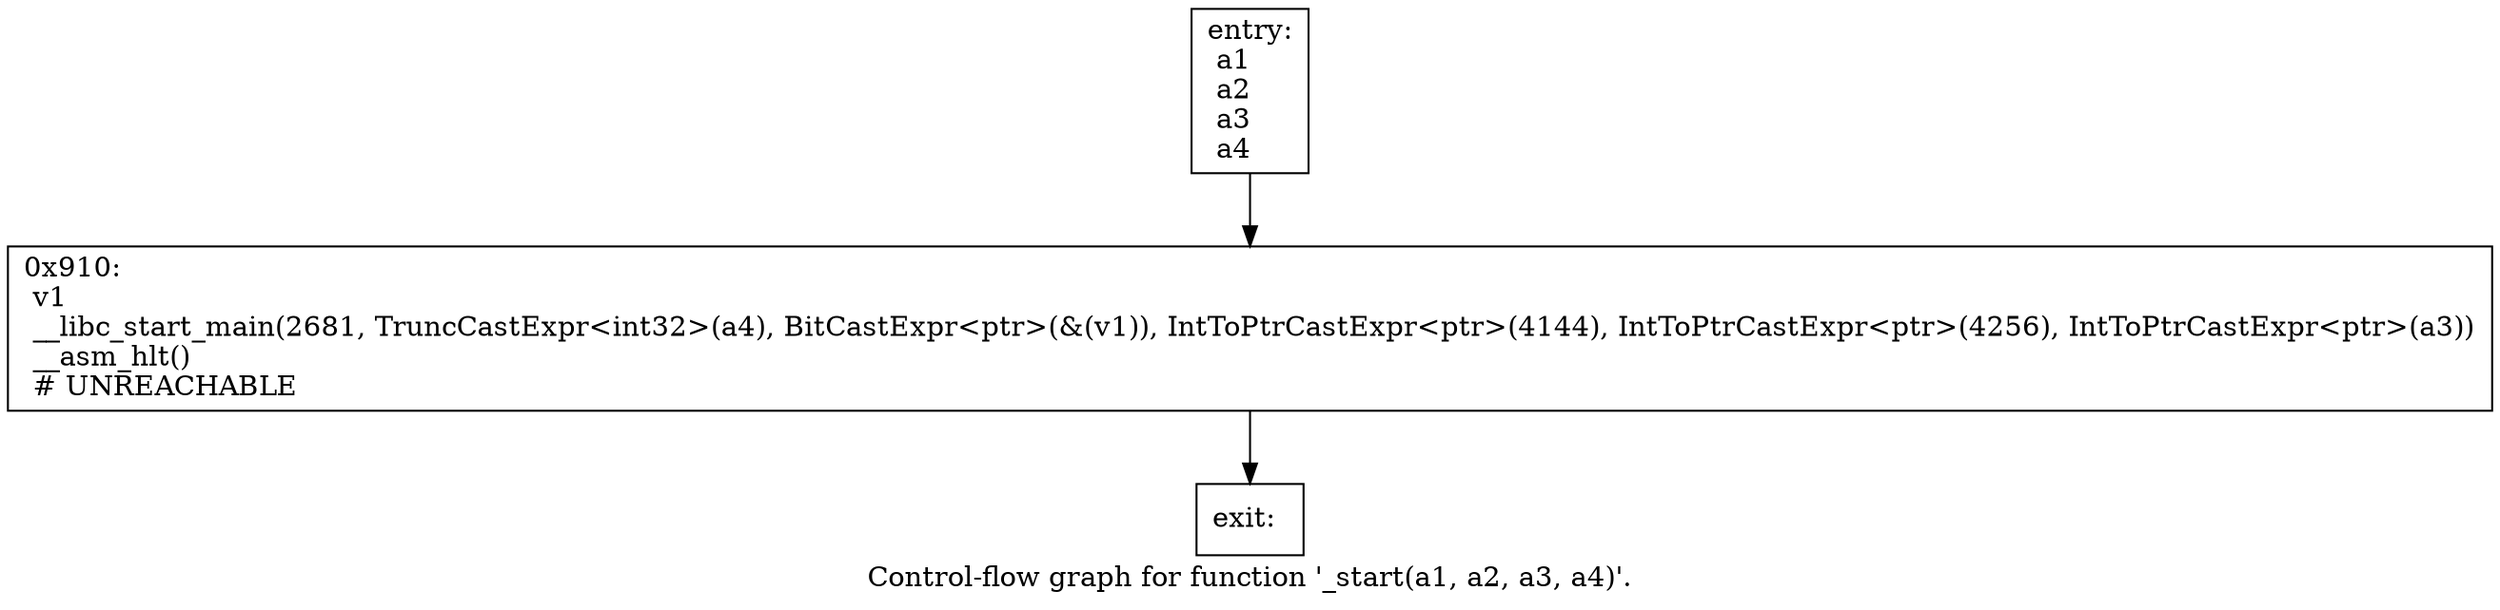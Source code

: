 digraph "Control-flow graph for function '_start(a1, a2, a3, a4)'." {
  label="Control-flow graph for function '_start(a1, a2, a3, a4)'.";
  node [shape=record];

  Node0730E408 [label="{entry:\l  a1\l  a2\l  a3\l  a4\l}"];
  Node0730E408 -> Node0730E7F8;
  Node0730E7F8 [label="{0x910:\l  v1\l  __libc_start_main(2681, TruncCastExpr\<int32\>(a4), BitCastExpr\<ptr\>(&(v1)), IntToPtrCastExpr\<ptr\>(4144), IntToPtrCastExpr\<ptr\>(4256), IntToPtrCastExpr\<ptr\>(a3))\l  __asm_hlt()\l  # UNREACHABLE\l}"];
  Node0730E7F8 -> Node0730EAC8;
  Node0730EAC8 [label="{exit:\l}"];

}
